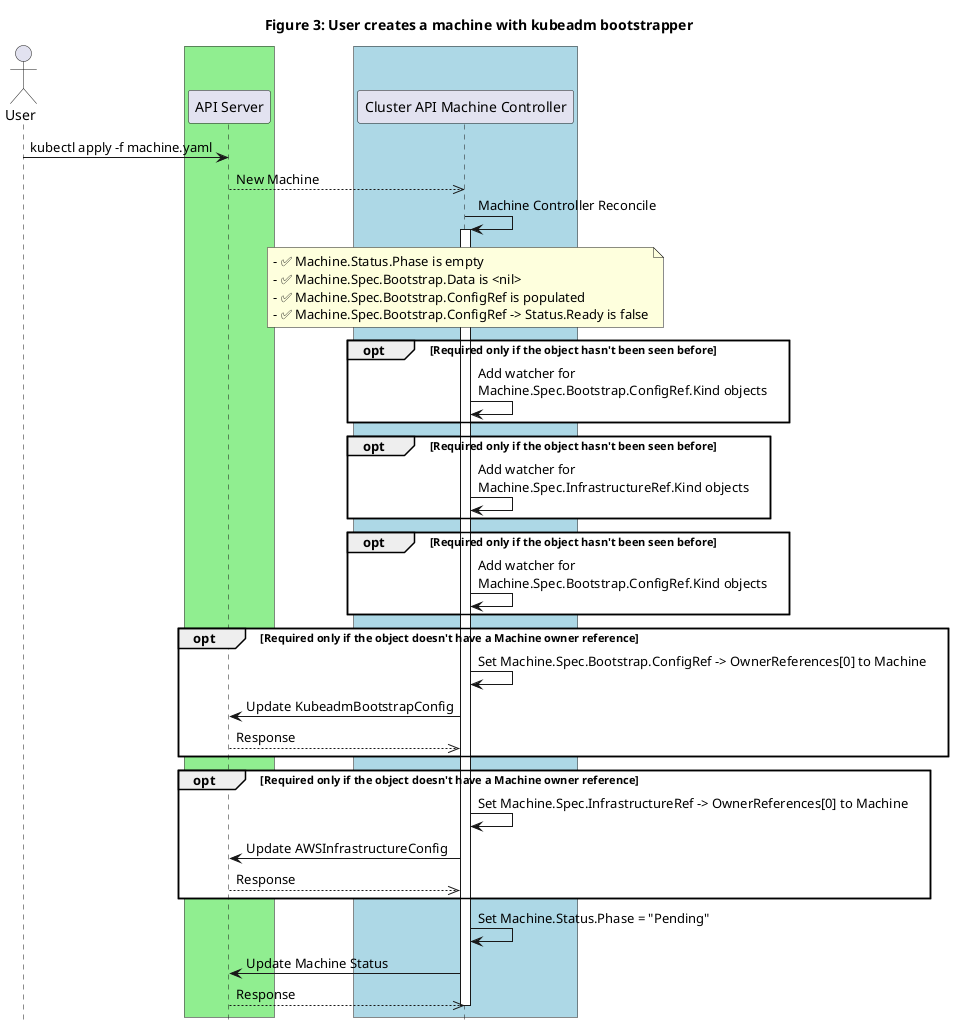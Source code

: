 @startuml
title Figure 3: User creates a machine with kubeadm bootstrapper
actor User

' -- GROUPS START ---

box #lightgreen
participant "API Server"
end box

box #lightblue
participant "Cluster API Machine Controller"
end box

' -- GROUPS END ---

User->"API Server":kubectl apply -f machine.yaml
"API Server"-->>"Cluster API Machine Controller": New Machine

"Cluster API Machine Controller"-> "Cluster API Machine Controller":Machine Controller Reconcile
activate "Cluster API Machine Controller"


note over "Cluster API Machine Controller": - ✅ Machine.Status.Phase is empty\n- ✅ Machine.Spec.Bootstrap.Data is <nil>\n- ✅ Machine.Spec.Bootstrap.ConfigRef is populated\n- ✅ Machine.Spec.Bootstrap.ConfigRef -> Status.Ready is false

opt #white Required only if the object hasn't been seen before
"Cluster API Machine Controller"-> "Cluster API Machine Controller":Add watcher for \nMachine.Spec.Bootstrap.ConfigRef.Kind objects
end

opt #white Required only if the object hasn't been seen before
"Cluster API Machine Controller"-> "Cluster API Machine Controller":Add watcher for \nMachine.Spec.InfrastructureRef.Kind objects
end

opt #white Required only if the object hasn't been seen before
"Cluster API Machine Controller"-> "Cluster API Machine Controller":Add watcher for \nMachine.Spec.Bootstrap.ConfigRef.Kind objects
end

opt #white Required only if the object doesn't have a Machine owner reference
"Cluster API Machine Controller"-> "Cluster API Machine Controller":Set Machine.Spec.Bootstrap.ConfigRef -> OwnerReferences[0] to Machine
"Cluster API Machine Controller"->"API Server": Update KubeadmBootstrapConfig
"Cluster API Machine Controller"<<--"API Server": Response
end

opt #white Required only if the object doesn't have a Machine owner reference
"Cluster API Machine Controller"-> "Cluster API Machine Controller":Set Machine.Spec.InfrastructureRef -> OwnerReferences[0] to Machine
"Cluster API Machine Controller"->"API Server": Update AWSInfrastructureConfig
"Cluster API Machine Controller"<<--"API Server": Response
end

"Cluster API Machine Controller"-> "Cluster API Machine Controller":Set Machine.Status.Phase = "Pending"

"Cluster API Machine Controller"->"API Server": Update Machine Status
"Cluster API Machine Controller"<<--"API Server": Response

deactivate "Cluster API Machine Controller"

hide footbox
@enduml
